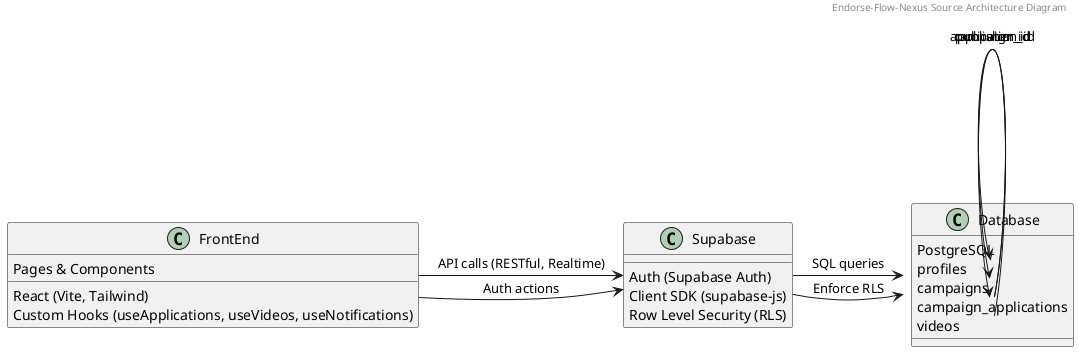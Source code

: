 @startuml
!define RECTANGLE class
' Title
header
Endorse-Flow-Nexus Source Architecture Diagram
endheader

RECTANGLE FrontEnd {
  React (Vite, Tailwind)
  Pages & Components
  Custom Hooks (useApplications, useVideos, useNotifications)
}

RECTANGLE Supabase {
  Auth (Supabase Auth)
  Client SDK (supabase-js)
  Row Level Security (RLS)
}

RECTANGLE Database {
  PostgreSQL
  profiles
  campaigns
  campaign_applications
  videos
}

FrontEnd -right-> Supabase : API calls (RESTful, Realtime)
FrontEnd -down-> Supabase : Auth actions
Supabase -right-> Database : SQL queries
Supabase -down-> Database : Enforce RLS

Database::campaign_applications -[hidden]-> Database::campaigns
Database::campaign_applications -[hidden]-> Database::profiles
Database::videos -[hidden]-> Database::campaign_applications

' Show FK relationships
Database::campaign_applications --> Database::campaigns : campaign_id
Database::campaign_applications --> Database::profiles : publisher_id
Database::videos --> Database::campaign_applications : application_id

@enduml 